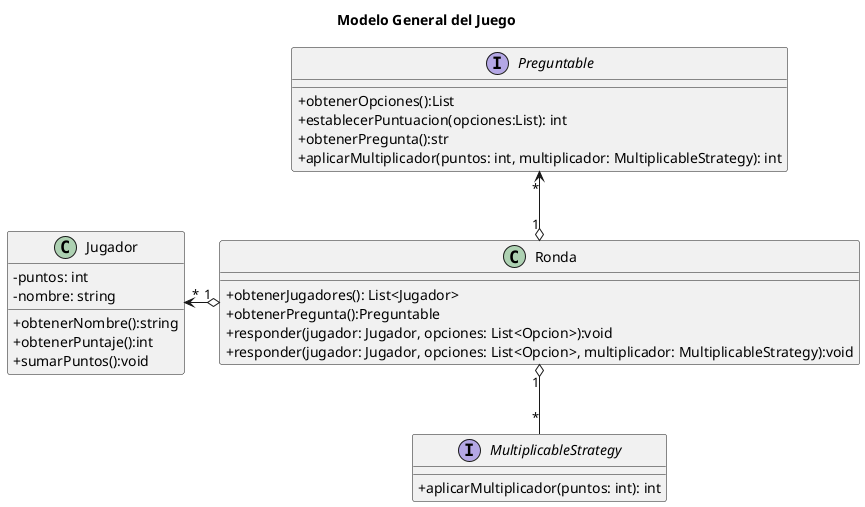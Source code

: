 @startuml
title Modelo General del Juego
skinparam classAttributeIconSize 0

class Jugador{
    - puntos: int
    - nombre: string

    + obtenerNombre():string
    + obtenerPuntaje():int
    + sumarPuntos():void
}

interface Preguntable{
    + obtenerOpciones():List
    + establecerPuntuacion(opciones:List): int
    + obtenerPregunta():str
    + aplicarMultiplicador(puntos: int, multiplicador: MultiplicableStrategy): int
}

class Ronda{

    + obtenerJugadores(): List<Jugador>
    + obtenerPregunta():Preguntable
    + responder(jugador: Jugador, opciones: List<Opcion>):void
    + responder(jugador: Jugador, opciones: List<Opcion>, multiplicador: MultiplicableStrategy):void
}

interface MultiplicableStrategy{
    + aplicarMultiplicador(puntos: int): int
}

Ronda "1" o-down-"*" MultiplicableStrategy
Ronda "1" o-up->"*" Preguntable
Ronda "1" o-left->"*"Jugador


@enduml